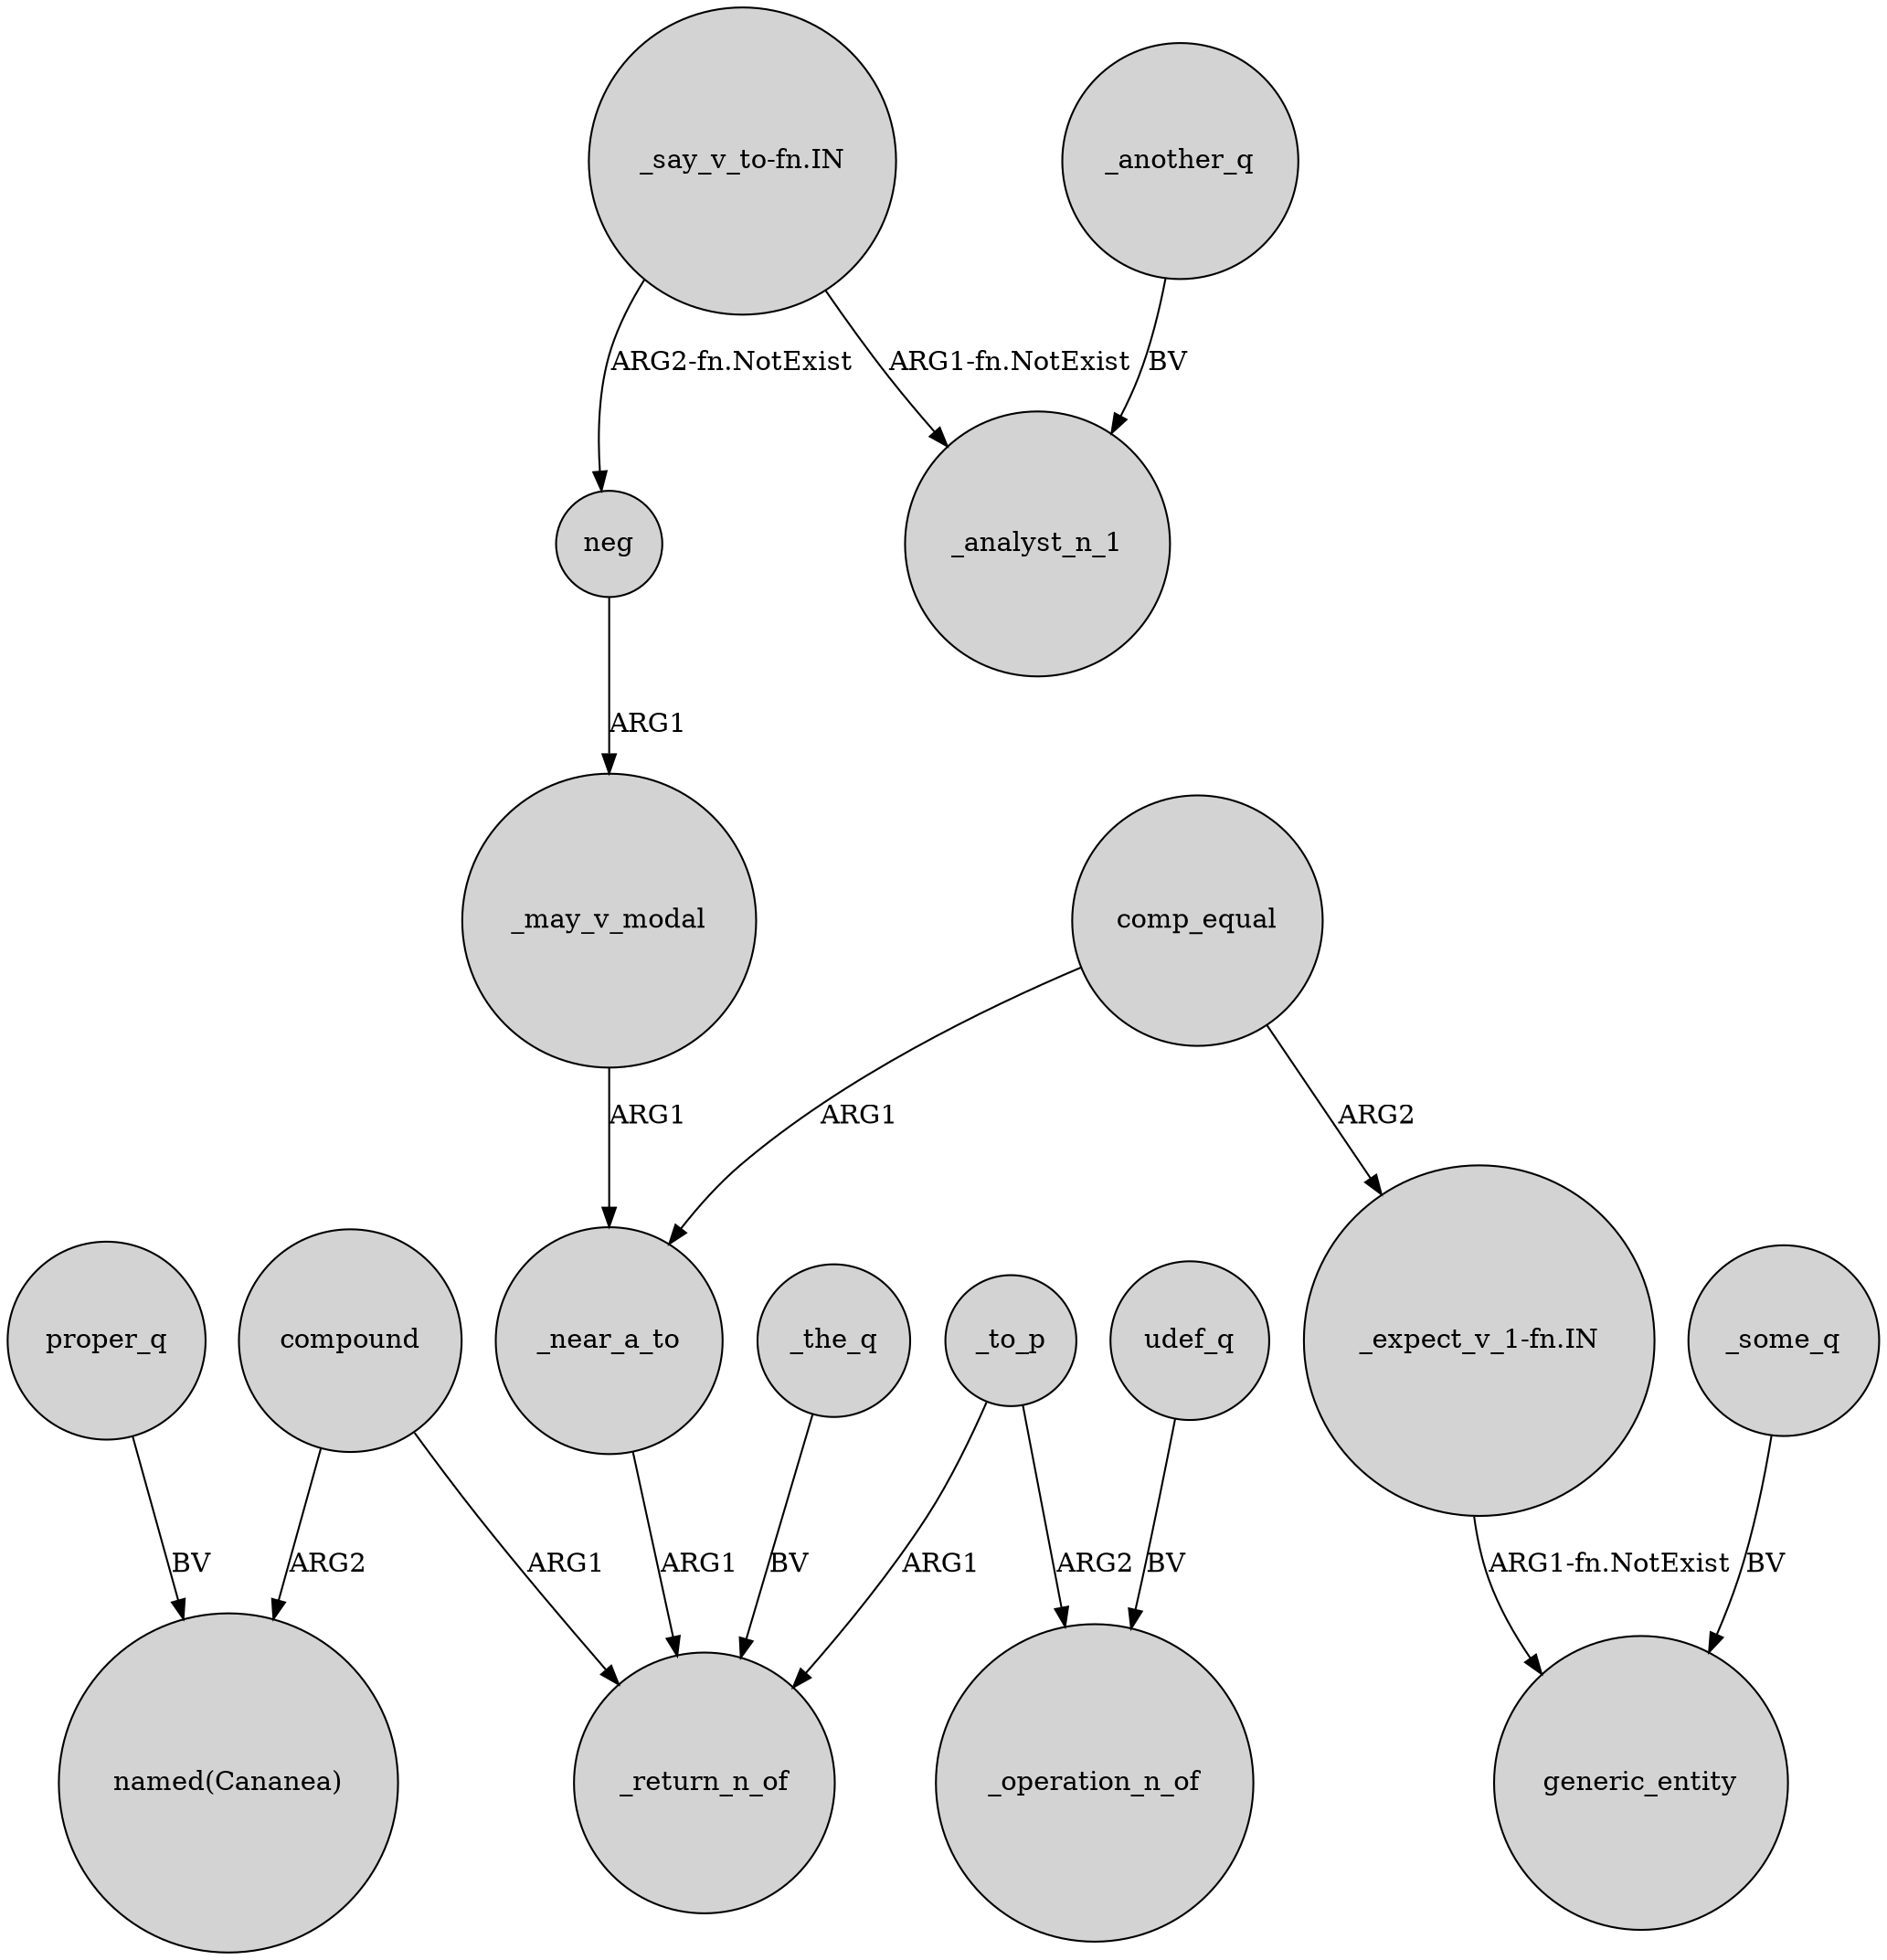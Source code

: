 digraph {
	node [shape=circle style=filled]
	_may_v_modal -> _near_a_to [label=ARG1]
	_some_q -> generic_entity [label=BV]
	compound -> "named(Cananea)" [label=ARG2]
	comp_equal -> "_expect_v_1-fn.IN" [label=ARG2]
	_the_q -> _return_n_of [label=BV]
	_another_q -> _analyst_n_1 [label=BV]
	"_say_v_to-fn.IN" -> _analyst_n_1 [label="ARG1-fn.NotExist"]
	_near_a_to -> _return_n_of [label=ARG1]
	comp_equal -> _near_a_to [label=ARG1]
	"_expect_v_1-fn.IN" -> generic_entity [label="ARG1-fn.NotExist"]
	_to_p -> _return_n_of [label=ARG1]
	"_say_v_to-fn.IN" -> neg [label="ARG2-fn.NotExist"]
	compound -> _return_n_of [label=ARG1]
	_to_p -> _operation_n_of [label=ARG2]
	udef_q -> _operation_n_of [label=BV]
	proper_q -> "named(Cananea)" [label=BV]
	neg -> _may_v_modal [label=ARG1]
}
